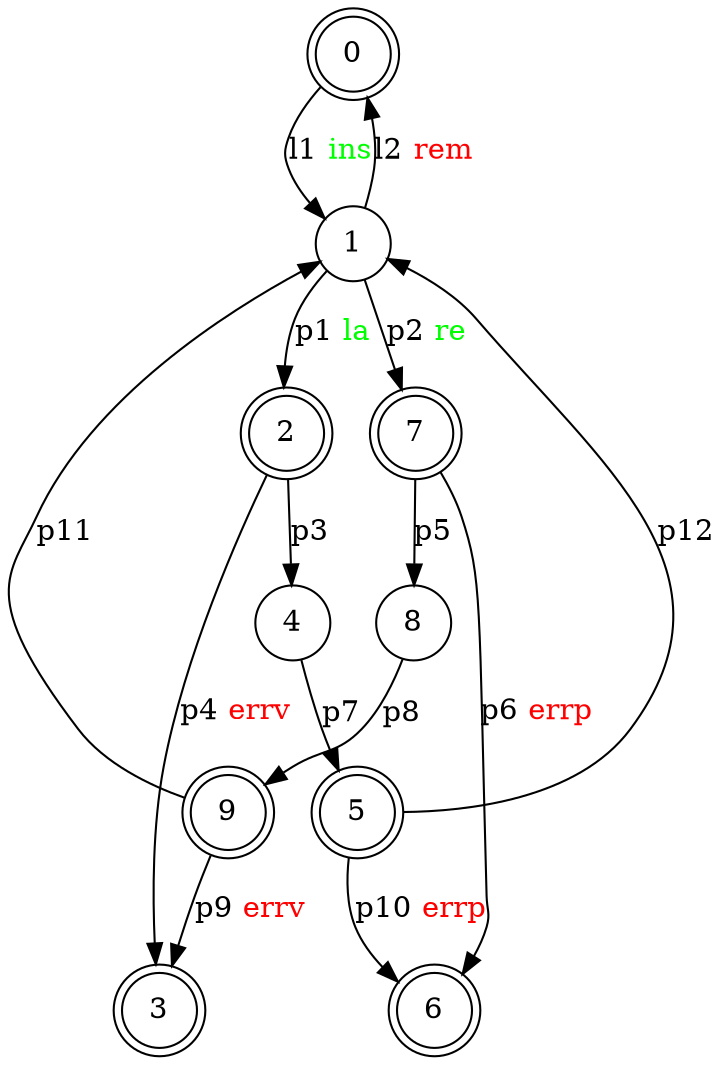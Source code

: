 digraph caso_studio_RS {
	0 -> 1 [label=<l1 <FONT COLOR="green">ins</FONT>>]
	1 -> 0 [label=<l2 <FONT COLOR="red">rem</FONT>>]
	1 -> 2 [label=<p1 <FONT COLOR="green">la</FONT>>]
	2 -> 3 [label=<p4 <FONT COLOR="red">errv</FONT>>]
	2 -> 4 [label=p3]
	4 -> 5 [label=p7]
	5 -> 6 [label=<p10 <FONT COLOR="red">errp</FONT>>]
	5 -> 1 [label=p12]
	1 -> 7 [label=<p2 <FONT COLOR="green">re</FONT>>]
	7 -> 6 [label=<p6 <FONT COLOR="red">errp</FONT>>]
	7 -> 8 [label=p5]
	8 -> 9 [label=p8]
	9 -> 3 [label=<p9 <FONT COLOR="red">errv</FONT>>]
	9 -> 1 [label=p11]
	0 [shape=doublecircle]
	1 [shape=circle]
	2 [shape=doublecircle]
	3 [shape=doublecircle]
	4 [shape=circle]
	5 [shape=doublecircle]
	6 [shape=doublecircle]
	7 [shape=doublecircle]
	8 [shape=circle]
	9 [shape=doublecircle]
}
